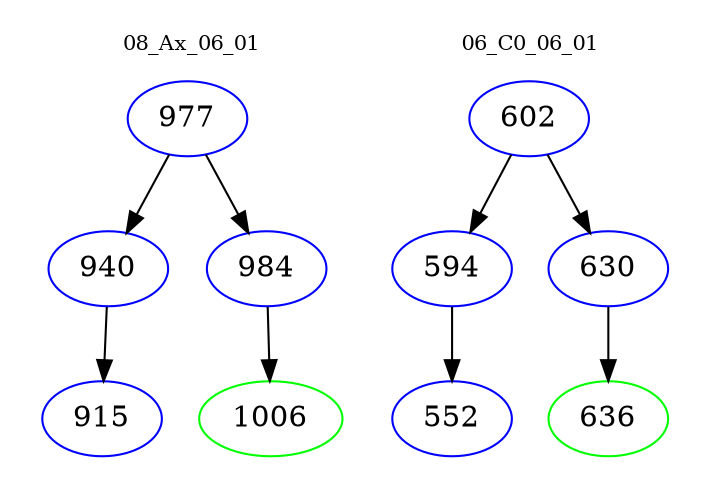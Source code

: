 digraph{
subgraph cluster_0 {
color = white
label = "08_Ax_06_01";
fontsize=10;
T0_977 [label="977", color="blue"]
T0_977 -> T0_940 [color="black"]
T0_940 [label="940", color="blue"]
T0_940 -> T0_915 [color="black"]
T0_915 [label="915", color="blue"]
T0_977 -> T0_984 [color="black"]
T0_984 [label="984", color="blue"]
T0_984 -> T0_1006 [color="black"]
T0_1006 [label="1006", color="green"]
}
subgraph cluster_1 {
color = white
label = "06_C0_06_01";
fontsize=10;
T1_602 [label="602", color="blue"]
T1_602 -> T1_594 [color="black"]
T1_594 [label="594", color="blue"]
T1_594 -> T1_552 [color="black"]
T1_552 [label="552", color="blue"]
T1_602 -> T1_630 [color="black"]
T1_630 [label="630", color="blue"]
T1_630 -> T1_636 [color="black"]
T1_636 [label="636", color="green"]
}
}
